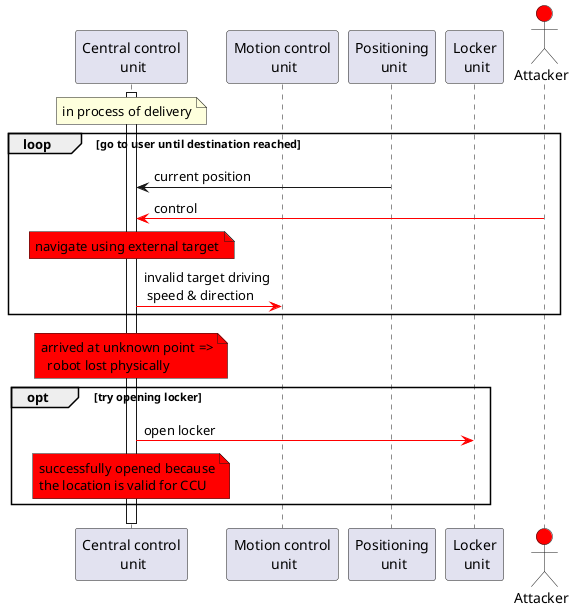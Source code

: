 @startuml
!pragma teoz true
'autonumber

participant "Central control\n unit" as CCU
participant "Motion control\n unit" as MCU
participant "Positioning\n unit" as PU
participant "Locker\n unit" as LU
actor "Attacker" as Att #red

activate CCU
note over CCU: in process of delivery

loop go to user until destination reached

PU      -> CCU:     current position
Att     -[#red]> CCU: control

note over CCU #red: navigate using external target

CCU     -[#red]> MCU:     invalid target driving\n speed & direction

end

note over CCU #red: arrived at unknown point =>\n  robot lost physically

opt try opening locker
CCU     -[#red]> LU:      open locker
note over CCU #red: successfully opened because\nthe location is valid for CCU
end

deactivate CCU


@enduml